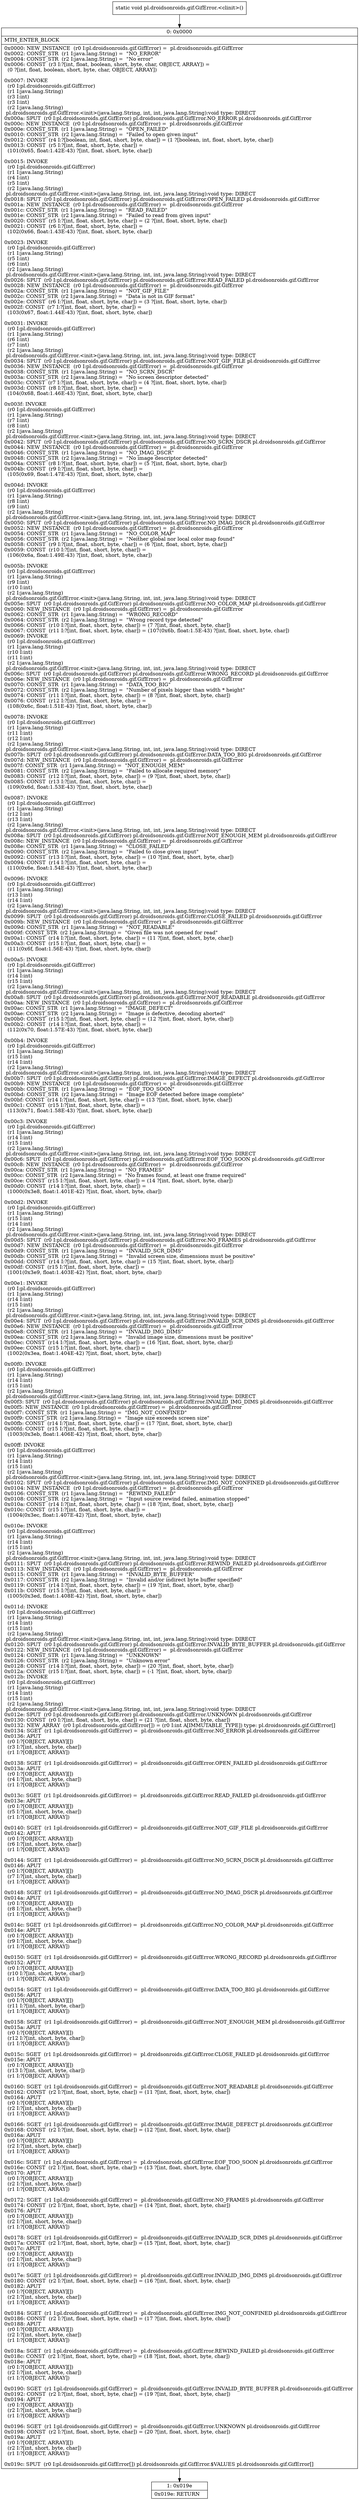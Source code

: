 digraph "CFG forpl.droidsonroids.gif.GifError.\<clinit\>()V" {
Node_0 [shape=record,label="{0\:\ 0x0000|MTH_ENTER_BLOCK\l|0x0000: NEW_INSTANCE  (r0 I:pl.droidsonroids.gif.GifError) =  pl.droidsonroids.gif.GifError \l0x0002: CONST_STR  (r1 I:java.lang.String) =  \"NO_ERROR\" \l0x0004: CONST_STR  (r2 I:java.lang.String) =  \"No error\" \l0x0006: CONST  (r3 I:?[int, float, boolean, short, byte, char, OBJECT, ARRAY]) = \l  (0 ?[int, float, boolean, short, byte, char, OBJECT, ARRAY])\l \l0x0007: INVOKE  \l  (r0 I:pl.droidsonroids.gif.GifError)\l  (r1 I:java.lang.String)\l  (r3 I:int)\l  (r3 I:int)\l  (r2 I:java.lang.String)\l pl.droidsonroids.gif.GifError.\<init\>(java.lang.String, int, int, java.lang.String):void type: DIRECT \l0x000a: SPUT  (r0 I:pl.droidsonroids.gif.GifError) pl.droidsonroids.gif.GifError.NO_ERROR pl.droidsonroids.gif.GifError \l0x000c: NEW_INSTANCE  (r0 I:pl.droidsonroids.gif.GifError) =  pl.droidsonroids.gif.GifError \l0x000e: CONST_STR  (r1 I:java.lang.String) =  \"OPEN_FAILED\" \l0x0010: CONST_STR  (r2 I:java.lang.String) =  \"Failed to open given input\" \l0x0012: CONST  (r4 I:?[boolean, int, float, short, byte, char]) = (1 ?[boolean, int, float, short, byte, char]) \l0x0013: CONST  (r5 I:?[int, float, short, byte, char]) = \l  (101(0x65, float:1.42E\-43) ?[int, float, short, byte, char])\l \l0x0015: INVOKE  \l  (r0 I:pl.droidsonroids.gif.GifError)\l  (r1 I:java.lang.String)\l  (r4 I:int)\l  (r5 I:int)\l  (r2 I:java.lang.String)\l pl.droidsonroids.gif.GifError.\<init\>(java.lang.String, int, int, java.lang.String):void type: DIRECT \l0x0018: SPUT  (r0 I:pl.droidsonroids.gif.GifError) pl.droidsonroids.gif.GifError.OPEN_FAILED pl.droidsonroids.gif.GifError \l0x001a: NEW_INSTANCE  (r0 I:pl.droidsonroids.gif.GifError) =  pl.droidsonroids.gif.GifError \l0x001c: CONST_STR  (r1 I:java.lang.String) =  \"READ_FAILED\" \l0x001e: CONST_STR  (r2 I:java.lang.String) =  \"Failed to read from given input\" \l0x0020: CONST  (r5 I:?[int, float, short, byte, char]) = (2 ?[int, float, short, byte, char]) \l0x0021: CONST  (r6 I:?[int, float, short, byte, char]) = \l  (102(0x66, float:1.43E\-43) ?[int, float, short, byte, char])\l \l0x0023: INVOKE  \l  (r0 I:pl.droidsonroids.gif.GifError)\l  (r1 I:java.lang.String)\l  (r5 I:int)\l  (r6 I:int)\l  (r2 I:java.lang.String)\l pl.droidsonroids.gif.GifError.\<init\>(java.lang.String, int, int, java.lang.String):void type: DIRECT \l0x0026: SPUT  (r0 I:pl.droidsonroids.gif.GifError) pl.droidsonroids.gif.GifError.READ_FAILED pl.droidsonroids.gif.GifError \l0x0028: NEW_INSTANCE  (r0 I:pl.droidsonroids.gif.GifError) =  pl.droidsonroids.gif.GifError \l0x002a: CONST_STR  (r1 I:java.lang.String) =  \"NOT_GIF_FILE\" \l0x002c: CONST_STR  (r2 I:java.lang.String) =  \"Data is not in GIF format\" \l0x002e: CONST  (r6 I:?[int, float, short, byte, char]) = (3 ?[int, float, short, byte, char]) \l0x002f: CONST  (r7 I:?[int, float, short, byte, char]) = \l  (103(0x67, float:1.44E\-43) ?[int, float, short, byte, char])\l \l0x0031: INVOKE  \l  (r0 I:pl.droidsonroids.gif.GifError)\l  (r1 I:java.lang.String)\l  (r6 I:int)\l  (r7 I:int)\l  (r2 I:java.lang.String)\l pl.droidsonroids.gif.GifError.\<init\>(java.lang.String, int, int, java.lang.String):void type: DIRECT \l0x0034: SPUT  (r0 I:pl.droidsonroids.gif.GifError) pl.droidsonroids.gif.GifError.NOT_GIF_FILE pl.droidsonroids.gif.GifError \l0x0036: NEW_INSTANCE  (r0 I:pl.droidsonroids.gif.GifError) =  pl.droidsonroids.gif.GifError \l0x0038: CONST_STR  (r1 I:java.lang.String) =  \"NO_SCRN_DSCR\" \l0x003a: CONST_STR  (r2 I:java.lang.String) =  \"No screen descriptor detected\" \l0x003c: CONST  (r7 I:?[int, float, short, byte, char]) = (4 ?[int, float, short, byte, char]) \l0x003d: CONST  (r8 I:?[int, float, short, byte, char]) = \l  (104(0x68, float:1.46E\-43) ?[int, float, short, byte, char])\l \l0x003f: INVOKE  \l  (r0 I:pl.droidsonroids.gif.GifError)\l  (r1 I:java.lang.String)\l  (r7 I:int)\l  (r8 I:int)\l  (r2 I:java.lang.String)\l pl.droidsonroids.gif.GifError.\<init\>(java.lang.String, int, int, java.lang.String):void type: DIRECT \l0x0042: SPUT  (r0 I:pl.droidsonroids.gif.GifError) pl.droidsonroids.gif.GifError.NO_SCRN_DSCR pl.droidsonroids.gif.GifError \l0x0044: NEW_INSTANCE  (r0 I:pl.droidsonroids.gif.GifError) =  pl.droidsonroids.gif.GifError \l0x0046: CONST_STR  (r1 I:java.lang.String) =  \"NO_IMAG_DSCR\" \l0x0048: CONST_STR  (r2 I:java.lang.String) =  \"No image descriptor detected\" \l0x004a: CONST  (r8 I:?[int, float, short, byte, char]) = (5 ?[int, float, short, byte, char]) \l0x004b: CONST  (r9 I:?[int, float, short, byte, char]) = \l  (105(0x69, float:1.47E\-43) ?[int, float, short, byte, char])\l \l0x004d: INVOKE  \l  (r0 I:pl.droidsonroids.gif.GifError)\l  (r1 I:java.lang.String)\l  (r8 I:int)\l  (r9 I:int)\l  (r2 I:java.lang.String)\l pl.droidsonroids.gif.GifError.\<init\>(java.lang.String, int, int, java.lang.String):void type: DIRECT \l0x0050: SPUT  (r0 I:pl.droidsonroids.gif.GifError) pl.droidsonroids.gif.GifError.NO_IMAG_DSCR pl.droidsonroids.gif.GifError \l0x0052: NEW_INSTANCE  (r0 I:pl.droidsonroids.gif.GifError) =  pl.droidsonroids.gif.GifError \l0x0054: CONST_STR  (r1 I:java.lang.String) =  \"NO_COLOR_MAP\" \l0x0056: CONST_STR  (r2 I:java.lang.String) =  \"Neither global nor local color map found\" \l0x0058: CONST  (r9 I:?[int, float, short, byte, char]) = (6 ?[int, float, short, byte, char]) \l0x0059: CONST  (r10 I:?[int, float, short, byte, char]) = \l  (106(0x6a, float:1.49E\-43) ?[int, float, short, byte, char])\l \l0x005b: INVOKE  \l  (r0 I:pl.droidsonroids.gif.GifError)\l  (r1 I:java.lang.String)\l  (r9 I:int)\l  (r10 I:int)\l  (r2 I:java.lang.String)\l pl.droidsonroids.gif.GifError.\<init\>(java.lang.String, int, int, java.lang.String):void type: DIRECT \l0x005e: SPUT  (r0 I:pl.droidsonroids.gif.GifError) pl.droidsonroids.gif.GifError.NO_COLOR_MAP pl.droidsonroids.gif.GifError \l0x0060: NEW_INSTANCE  (r0 I:pl.droidsonroids.gif.GifError) =  pl.droidsonroids.gif.GifError \l0x0062: CONST_STR  (r1 I:java.lang.String) =  \"WRONG_RECORD\" \l0x0064: CONST_STR  (r2 I:java.lang.String) =  \"Wrong record type detected\" \l0x0066: CONST  (r10 I:?[int, float, short, byte, char]) = (7 ?[int, float, short, byte, char]) \l0x0067: CONST  (r11 I:?[int, float, short, byte, char]) = (107(0x6b, float:1.5E\-43) ?[int, float, short, byte, char]) \l0x0069: INVOKE  \l  (r0 I:pl.droidsonroids.gif.GifError)\l  (r1 I:java.lang.String)\l  (r10 I:int)\l  (r11 I:int)\l  (r2 I:java.lang.String)\l pl.droidsonroids.gif.GifError.\<init\>(java.lang.String, int, int, java.lang.String):void type: DIRECT \l0x006c: SPUT  (r0 I:pl.droidsonroids.gif.GifError) pl.droidsonroids.gif.GifError.WRONG_RECORD pl.droidsonroids.gif.GifError \l0x006e: NEW_INSTANCE  (r0 I:pl.droidsonroids.gif.GifError) =  pl.droidsonroids.gif.GifError \l0x0070: CONST_STR  (r1 I:java.lang.String) =  \"DATA_TOO_BIG\" \l0x0072: CONST_STR  (r2 I:java.lang.String) =  \"Number of pixels bigger than width * height\" \l0x0074: CONST  (r11 I:?[int, float, short, byte, char]) = (8 ?[int, float, short, byte, char]) \l0x0076: CONST  (r12 I:?[int, float, short, byte, char]) = \l  (108(0x6c, float:1.51E\-43) ?[int, float, short, byte, char])\l \l0x0078: INVOKE  \l  (r0 I:pl.droidsonroids.gif.GifError)\l  (r1 I:java.lang.String)\l  (r11 I:int)\l  (r12 I:int)\l  (r2 I:java.lang.String)\l pl.droidsonroids.gif.GifError.\<init\>(java.lang.String, int, int, java.lang.String):void type: DIRECT \l0x007b: SPUT  (r0 I:pl.droidsonroids.gif.GifError) pl.droidsonroids.gif.GifError.DATA_TOO_BIG pl.droidsonroids.gif.GifError \l0x007d: NEW_INSTANCE  (r0 I:pl.droidsonroids.gif.GifError) =  pl.droidsonroids.gif.GifError \l0x007f: CONST_STR  (r1 I:java.lang.String) =  \"NOT_ENOUGH_MEM\" \l0x0081: CONST_STR  (r2 I:java.lang.String) =  \"Failed to allocate required memory\" \l0x0083: CONST  (r12 I:?[int, float, short, byte, char]) = (9 ?[int, float, short, byte, char]) \l0x0085: CONST  (r13 I:?[int, float, short, byte, char]) = \l  (109(0x6d, float:1.53E\-43) ?[int, float, short, byte, char])\l \l0x0087: INVOKE  \l  (r0 I:pl.droidsonroids.gif.GifError)\l  (r1 I:java.lang.String)\l  (r12 I:int)\l  (r13 I:int)\l  (r2 I:java.lang.String)\l pl.droidsonroids.gif.GifError.\<init\>(java.lang.String, int, int, java.lang.String):void type: DIRECT \l0x008a: SPUT  (r0 I:pl.droidsonroids.gif.GifError) pl.droidsonroids.gif.GifError.NOT_ENOUGH_MEM pl.droidsonroids.gif.GifError \l0x008c: NEW_INSTANCE  (r0 I:pl.droidsonroids.gif.GifError) =  pl.droidsonroids.gif.GifError \l0x008e: CONST_STR  (r1 I:java.lang.String) =  \"CLOSE_FAILED\" \l0x0090: CONST_STR  (r2 I:java.lang.String) =  \"Failed to close given input\" \l0x0092: CONST  (r13 I:?[int, float, short, byte, char]) = (10 ?[int, float, short, byte, char]) \l0x0094: CONST  (r14 I:?[int, float, short, byte, char]) = \l  (110(0x6e, float:1.54E\-43) ?[int, float, short, byte, char])\l \l0x0096: INVOKE  \l  (r0 I:pl.droidsonroids.gif.GifError)\l  (r1 I:java.lang.String)\l  (r13 I:int)\l  (r14 I:int)\l  (r2 I:java.lang.String)\l pl.droidsonroids.gif.GifError.\<init\>(java.lang.String, int, int, java.lang.String):void type: DIRECT \l0x0099: SPUT  (r0 I:pl.droidsonroids.gif.GifError) pl.droidsonroids.gif.GifError.CLOSE_FAILED pl.droidsonroids.gif.GifError \l0x009b: NEW_INSTANCE  (r0 I:pl.droidsonroids.gif.GifError) =  pl.droidsonroids.gif.GifError \l0x009d: CONST_STR  (r1 I:java.lang.String) =  \"NOT_READABLE\" \l0x009f: CONST_STR  (r2 I:java.lang.String) =  \"Given file was not opened for read\" \l0x00a1: CONST  (r14 I:?[int, float, short, byte, char]) = (11 ?[int, float, short, byte, char]) \l0x00a3: CONST  (r15 I:?[int, float, short, byte, char]) = \l  (111(0x6f, float:1.56E\-43) ?[int, float, short, byte, char])\l \l0x00a5: INVOKE  \l  (r0 I:pl.droidsonroids.gif.GifError)\l  (r1 I:java.lang.String)\l  (r14 I:int)\l  (r15 I:int)\l  (r2 I:java.lang.String)\l pl.droidsonroids.gif.GifError.\<init\>(java.lang.String, int, int, java.lang.String):void type: DIRECT \l0x00a8: SPUT  (r0 I:pl.droidsonroids.gif.GifError) pl.droidsonroids.gif.GifError.NOT_READABLE pl.droidsonroids.gif.GifError \l0x00aa: NEW_INSTANCE  (r0 I:pl.droidsonroids.gif.GifError) =  pl.droidsonroids.gif.GifError \l0x00ac: CONST_STR  (r1 I:java.lang.String) =  \"IMAGE_DEFECT\" \l0x00ae: CONST_STR  (r2 I:java.lang.String) =  \"Image is defective, decoding aborted\" \l0x00b0: CONST  (r15 I:?[int, float, short, byte, char]) = (12 ?[int, float, short, byte, char]) \l0x00b2: CONST  (r14 I:?[int, float, short, byte, char]) = \l  (112(0x70, float:1.57E\-43) ?[int, float, short, byte, char])\l \l0x00b4: INVOKE  \l  (r0 I:pl.droidsonroids.gif.GifError)\l  (r1 I:java.lang.String)\l  (r15 I:int)\l  (r14 I:int)\l  (r2 I:java.lang.String)\l pl.droidsonroids.gif.GifError.\<init\>(java.lang.String, int, int, java.lang.String):void type: DIRECT \l0x00b7: SPUT  (r0 I:pl.droidsonroids.gif.GifError) pl.droidsonroids.gif.GifError.IMAGE_DEFECT pl.droidsonroids.gif.GifError \l0x00b9: NEW_INSTANCE  (r0 I:pl.droidsonroids.gif.GifError) =  pl.droidsonroids.gif.GifError \l0x00bb: CONST_STR  (r1 I:java.lang.String) =  \"EOF_TOO_SOON\" \l0x00bd: CONST_STR  (r2 I:java.lang.String) =  \"Image EOF detected before image complete\" \l0x00bf: CONST  (r14 I:?[int, float, short, byte, char]) = (13 ?[int, float, short, byte, char]) \l0x00c1: CONST  (r15 I:?[int, float, short, byte, char]) = \l  (113(0x71, float:1.58E\-43) ?[int, float, short, byte, char])\l \l0x00c3: INVOKE  \l  (r0 I:pl.droidsonroids.gif.GifError)\l  (r1 I:java.lang.String)\l  (r14 I:int)\l  (r15 I:int)\l  (r2 I:java.lang.String)\l pl.droidsonroids.gif.GifError.\<init\>(java.lang.String, int, int, java.lang.String):void type: DIRECT \l0x00c6: SPUT  (r0 I:pl.droidsonroids.gif.GifError) pl.droidsonroids.gif.GifError.EOF_TOO_SOON pl.droidsonroids.gif.GifError \l0x00c8: NEW_INSTANCE  (r0 I:pl.droidsonroids.gif.GifError) =  pl.droidsonroids.gif.GifError \l0x00ca: CONST_STR  (r1 I:java.lang.String) =  \"NO_FRAMES\" \l0x00cc: CONST_STR  (r2 I:java.lang.String) =  \"No frames found, at least one frame required\" \l0x00ce: CONST  (r15 I:?[int, float, short, byte, char]) = (14 ?[int, float, short, byte, char]) \l0x00d0: CONST  (r14 I:?[int, float, short, byte, char]) = \l  (1000(0x3e8, float:1.401E\-42) ?[int, float, short, byte, char])\l \l0x00d2: INVOKE  \l  (r0 I:pl.droidsonroids.gif.GifError)\l  (r1 I:java.lang.String)\l  (r15 I:int)\l  (r14 I:int)\l  (r2 I:java.lang.String)\l pl.droidsonroids.gif.GifError.\<init\>(java.lang.String, int, int, java.lang.String):void type: DIRECT \l0x00d5: SPUT  (r0 I:pl.droidsonroids.gif.GifError) pl.droidsonroids.gif.GifError.NO_FRAMES pl.droidsonroids.gif.GifError \l0x00d7: NEW_INSTANCE  (r0 I:pl.droidsonroids.gif.GifError) =  pl.droidsonroids.gif.GifError \l0x00d9: CONST_STR  (r1 I:java.lang.String) =  \"INVALID_SCR_DIMS\" \l0x00db: CONST_STR  (r2 I:java.lang.String) =  \"Invalid screen size, dimensions must be positive\" \l0x00dd: CONST  (r14 I:?[int, float, short, byte, char]) = (15 ?[int, float, short, byte, char]) \l0x00df: CONST  (r15 I:?[int, float, short, byte, char]) = \l  (1001(0x3e9, float:1.403E\-42) ?[int, float, short, byte, char])\l \l0x00e1: INVOKE  \l  (r0 I:pl.droidsonroids.gif.GifError)\l  (r1 I:java.lang.String)\l  (r14 I:int)\l  (r15 I:int)\l  (r2 I:java.lang.String)\l pl.droidsonroids.gif.GifError.\<init\>(java.lang.String, int, int, java.lang.String):void type: DIRECT \l0x00e4: SPUT  (r0 I:pl.droidsonroids.gif.GifError) pl.droidsonroids.gif.GifError.INVALID_SCR_DIMS pl.droidsonroids.gif.GifError \l0x00e6: NEW_INSTANCE  (r0 I:pl.droidsonroids.gif.GifError) =  pl.droidsonroids.gif.GifError \l0x00e8: CONST_STR  (r1 I:java.lang.String) =  \"INVALID_IMG_DIMS\" \l0x00ea: CONST_STR  (r2 I:java.lang.String) =  \"Invalid image size, dimensions must be positive\" \l0x00ec: CONST  (r14 I:?[int, float, short, byte, char]) = (16 ?[int, float, short, byte, char]) \l0x00ee: CONST  (r15 I:?[int, float, short, byte, char]) = \l  (1002(0x3ea, float:1.404E\-42) ?[int, float, short, byte, char])\l \l0x00f0: INVOKE  \l  (r0 I:pl.droidsonroids.gif.GifError)\l  (r1 I:java.lang.String)\l  (r14 I:int)\l  (r15 I:int)\l  (r2 I:java.lang.String)\l pl.droidsonroids.gif.GifError.\<init\>(java.lang.String, int, int, java.lang.String):void type: DIRECT \l0x00f3: SPUT  (r0 I:pl.droidsonroids.gif.GifError) pl.droidsonroids.gif.GifError.INVALID_IMG_DIMS pl.droidsonroids.gif.GifError \l0x00f5: NEW_INSTANCE  (r0 I:pl.droidsonroids.gif.GifError) =  pl.droidsonroids.gif.GifError \l0x00f7: CONST_STR  (r1 I:java.lang.String) =  \"IMG_NOT_CONFINED\" \l0x00f9: CONST_STR  (r2 I:java.lang.String) =  \"Image size exceeds screen size\" \l0x00fb: CONST  (r14 I:?[int, float, short, byte, char]) = (17 ?[int, float, short, byte, char]) \l0x00fd: CONST  (r15 I:?[int, float, short, byte, char]) = \l  (1003(0x3eb, float:1.406E\-42) ?[int, float, short, byte, char])\l \l0x00ff: INVOKE  \l  (r0 I:pl.droidsonroids.gif.GifError)\l  (r1 I:java.lang.String)\l  (r14 I:int)\l  (r15 I:int)\l  (r2 I:java.lang.String)\l pl.droidsonroids.gif.GifError.\<init\>(java.lang.String, int, int, java.lang.String):void type: DIRECT \l0x0102: SPUT  (r0 I:pl.droidsonroids.gif.GifError) pl.droidsonroids.gif.GifError.IMG_NOT_CONFINED pl.droidsonroids.gif.GifError \l0x0104: NEW_INSTANCE  (r0 I:pl.droidsonroids.gif.GifError) =  pl.droidsonroids.gif.GifError \l0x0106: CONST_STR  (r1 I:java.lang.String) =  \"REWIND_FAILED\" \l0x0108: CONST_STR  (r2 I:java.lang.String) =  \"Input source rewind failed, animation stopped\" \l0x010a: CONST  (r14 I:?[int, float, short, byte, char]) = (18 ?[int, float, short, byte, char]) \l0x010c: CONST  (r15 I:?[int, float, short, byte, char]) = \l  (1004(0x3ec, float:1.407E\-42) ?[int, float, short, byte, char])\l \l0x010e: INVOKE  \l  (r0 I:pl.droidsonroids.gif.GifError)\l  (r1 I:java.lang.String)\l  (r14 I:int)\l  (r15 I:int)\l  (r2 I:java.lang.String)\l pl.droidsonroids.gif.GifError.\<init\>(java.lang.String, int, int, java.lang.String):void type: DIRECT \l0x0111: SPUT  (r0 I:pl.droidsonroids.gif.GifError) pl.droidsonroids.gif.GifError.REWIND_FAILED pl.droidsonroids.gif.GifError \l0x0113: NEW_INSTANCE  (r0 I:pl.droidsonroids.gif.GifError) =  pl.droidsonroids.gif.GifError \l0x0115: CONST_STR  (r1 I:java.lang.String) =  \"INVALID_BYTE_BUFFER\" \l0x0117: CONST_STR  (r2 I:java.lang.String) =  \"Invalid and\/or indirect byte buffer specified\" \l0x0119: CONST  (r14 I:?[int, float, short, byte, char]) = (19 ?[int, float, short, byte, char]) \l0x011b: CONST  (r15 I:?[int, float, short, byte, char]) = \l  (1005(0x3ed, float:1.408E\-42) ?[int, float, short, byte, char])\l \l0x011d: INVOKE  \l  (r0 I:pl.droidsonroids.gif.GifError)\l  (r1 I:java.lang.String)\l  (r14 I:int)\l  (r15 I:int)\l  (r2 I:java.lang.String)\l pl.droidsonroids.gif.GifError.\<init\>(java.lang.String, int, int, java.lang.String):void type: DIRECT \l0x0120: SPUT  (r0 I:pl.droidsonroids.gif.GifError) pl.droidsonroids.gif.GifError.INVALID_BYTE_BUFFER pl.droidsonroids.gif.GifError \l0x0122: NEW_INSTANCE  (r0 I:pl.droidsonroids.gif.GifError) =  pl.droidsonroids.gif.GifError \l0x0124: CONST_STR  (r1 I:java.lang.String) =  \"UNKNOWN\" \l0x0126: CONST_STR  (r2 I:java.lang.String) =  \"Unknown error\" \l0x0128: CONST  (r14 I:?[int, float, short, byte, char]) = (20 ?[int, float, short, byte, char]) \l0x012a: CONST  (r15 I:?[int, float, short, byte, char]) = (\-1 ?[int, float, short, byte, char]) \l0x012b: INVOKE  \l  (r0 I:pl.droidsonroids.gif.GifError)\l  (r1 I:java.lang.String)\l  (r14 I:int)\l  (r15 I:int)\l  (r2 I:java.lang.String)\l pl.droidsonroids.gif.GifError.\<init\>(java.lang.String, int, int, java.lang.String):void type: DIRECT \l0x012e: SPUT  (r0 I:pl.droidsonroids.gif.GifError) pl.droidsonroids.gif.GifError.UNKNOWN pl.droidsonroids.gif.GifError \l0x0130: CONST  (r0 I:?[int, float, short, byte, char]) = (21 ?[int, float, short, byte, char]) \l0x0132: NEW_ARRAY  (r0 I:pl.droidsonroids.gif.GifError[]) = (r0 I:int A[IMMUTABLE_TYPE]) type: pl.droidsonroids.gif.GifError[] \l0x0134: SGET  (r1 I:pl.droidsonroids.gif.GifError) =  pl.droidsonroids.gif.GifError.NO_ERROR pl.droidsonroids.gif.GifError \l0x0136: APUT  \l  (r0 I:?[OBJECT, ARRAY][])\l  (r3 I:?[int, short, byte, char])\l  (r1 I:?[OBJECT, ARRAY])\l \l0x0138: SGET  (r1 I:pl.droidsonroids.gif.GifError) =  pl.droidsonroids.gif.GifError.OPEN_FAILED pl.droidsonroids.gif.GifError \l0x013a: APUT  \l  (r0 I:?[OBJECT, ARRAY][])\l  (r4 I:?[int, short, byte, char])\l  (r1 I:?[OBJECT, ARRAY])\l \l0x013c: SGET  (r1 I:pl.droidsonroids.gif.GifError) =  pl.droidsonroids.gif.GifError.READ_FAILED pl.droidsonroids.gif.GifError \l0x013e: APUT  \l  (r0 I:?[OBJECT, ARRAY][])\l  (r5 I:?[int, short, byte, char])\l  (r1 I:?[OBJECT, ARRAY])\l \l0x0140: SGET  (r1 I:pl.droidsonroids.gif.GifError) =  pl.droidsonroids.gif.GifError.NOT_GIF_FILE pl.droidsonroids.gif.GifError \l0x0142: APUT  \l  (r0 I:?[OBJECT, ARRAY][])\l  (r6 I:?[int, short, byte, char])\l  (r1 I:?[OBJECT, ARRAY])\l \l0x0144: SGET  (r1 I:pl.droidsonroids.gif.GifError) =  pl.droidsonroids.gif.GifError.NO_SCRN_DSCR pl.droidsonroids.gif.GifError \l0x0146: APUT  \l  (r0 I:?[OBJECT, ARRAY][])\l  (r7 I:?[int, short, byte, char])\l  (r1 I:?[OBJECT, ARRAY])\l \l0x0148: SGET  (r1 I:pl.droidsonroids.gif.GifError) =  pl.droidsonroids.gif.GifError.NO_IMAG_DSCR pl.droidsonroids.gif.GifError \l0x014a: APUT  \l  (r0 I:?[OBJECT, ARRAY][])\l  (r8 I:?[int, short, byte, char])\l  (r1 I:?[OBJECT, ARRAY])\l \l0x014c: SGET  (r1 I:pl.droidsonroids.gif.GifError) =  pl.droidsonroids.gif.GifError.NO_COLOR_MAP pl.droidsonroids.gif.GifError \l0x014e: APUT  \l  (r0 I:?[OBJECT, ARRAY][])\l  (r9 I:?[int, short, byte, char])\l  (r1 I:?[OBJECT, ARRAY])\l \l0x0150: SGET  (r1 I:pl.droidsonroids.gif.GifError) =  pl.droidsonroids.gif.GifError.WRONG_RECORD pl.droidsonroids.gif.GifError \l0x0152: APUT  \l  (r0 I:?[OBJECT, ARRAY][])\l  (r10 I:?[int, short, byte, char])\l  (r1 I:?[OBJECT, ARRAY])\l \l0x0154: SGET  (r1 I:pl.droidsonroids.gif.GifError) =  pl.droidsonroids.gif.GifError.DATA_TOO_BIG pl.droidsonroids.gif.GifError \l0x0156: APUT  \l  (r0 I:?[OBJECT, ARRAY][])\l  (r11 I:?[int, short, byte, char])\l  (r1 I:?[OBJECT, ARRAY])\l \l0x0158: SGET  (r1 I:pl.droidsonroids.gif.GifError) =  pl.droidsonroids.gif.GifError.NOT_ENOUGH_MEM pl.droidsonroids.gif.GifError \l0x015a: APUT  \l  (r0 I:?[OBJECT, ARRAY][])\l  (r12 I:?[int, short, byte, char])\l  (r1 I:?[OBJECT, ARRAY])\l \l0x015c: SGET  (r1 I:pl.droidsonroids.gif.GifError) =  pl.droidsonroids.gif.GifError.CLOSE_FAILED pl.droidsonroids.gif.GifError \l0x015e: APUT  \l  (r0 I:?[OBJECT, ARRAY][])\l  (r13 I:?[int, short, byte, char])\l  (r1 I:?[OBJECT, ARRAY])\l \l0x0160: SGET  (r1 I:pl.droidsonroids.gif.GifError) =  pl.droidsonroids.gif.GifError.NOT_READABLE pl.droidsonroids.gif.GifError \l0x0162: CONST  (r2 I:?[int, float, short, byte, char]) = (11 ?[int, float, short, byte, char]) \l0x0164: APUT  \l  (r0 I:?[OBJECT, ARRAY][])\l  (r2 I:?[int, short, byte, char])\l  (r1 I:?[OBJECT, ARRAY])\l \l0x0166: SGET  (r1 I:pl.droidsonroids.gif.GifError) =  pl.droidsonroids.gif.GifError.IMAGE_DEFECT pl.droidsonroids.gif.GifError \l0x0168: CONST  (r2 I:?[int, float, short, byte, char]) = (12 ?[int, float, short, byte, char]) \l0x016a: APUT  \l  (r0 I:?[OBJECT, ARRAY][])\l  (r2 I:?[int, short, byte, char])\l  (r1 I:?[OBJECT, ARRAY])\l \l0x016c: SGET  (r1 I:pl.droidsonroids.gif.GifError) =  pl.droidsonroids.gif.GifError.EOF_TOO_SOON pl.droidsonroids.gif.GifError \l0x016e: CONST  (r2 I:?[int, float, short, byte, char]) = (13 ?[int, float, short, byte, char]) \l0x0170: APUT  \l  (r0 I:?[OBJECT, ARRAY][])\l  (r2 I:?[int, short, byte, char])\l  (r1 I:?[OBJECT, ARRAY])\l \l0x0172: SGET  (r1 I:pl.droidsonroids.gif.GifError) =  pl.droidsonroids.gif.GifError.NO_FRAMES pl.droidsonroids.gif.GifError \l0x0174: CONST  (r2 I:?[int, float, short, byte, char]) = (14 ?[int, float, short, byte, char]) \l0x0176: APUT  \l  (r0 I:?[OBJECT, ARRAY][])\l  (r2 I:?[int, short, byte, char])\l  (r1 I:?[OBJECT, ARRAY])\l \l0x0178: SGET  (r1 I:pl.droidsonroids.gif.GifError) =  pl.droidsonroids.gif.GifError.INVALID_SCR_DIMS pl.droidsonroids.gif.GifError \l0x017a: CONST  (r2 I:?[int, float, short, byte, char]) = (15 ?[int, float, short, byte, char]) \l0x017c: APUT  \l  (r0 I:?[OBJECT, ARRAY][])\l  (r2 I:?[int, short, byte, char])\l  (r1 I:?[OBJECT, ARRAY])\l \l0x017e: SGET  (r1 I:pl.droidsonroids.gif.GifError) =  pl.droidsonroids.gif.GifError.INVALID_IMG_DIMS pl.droidsonroids.gif.GifError \l0x0180: CONST  (r2 I:?[int, float, short, byte, char]) = (16 ?[int, float, short, byte, char]) \l0x0182: APUT  \l  (r0 I:?[OBJECT, ARRAY][])\l  (r2 I:?[int, short, byte, char])\l  (r1 I:?[OBJECT, ARRAY])\l \l0x0184: SGET  (r1 I:pl.droidsonroids.gif.GifError) =  pl.droidsonroids.gif.GifError.IMG_NOT_CONFINED pl.droidsonroids.gif.GifError \l0x0186: CONST  (r2 I:?[int, float, short, byte, char]) = (17 ?[int, float, short, byte, char]) \l0x0188: APUT  \l  (r0 I:?[OBJECT, ARRAY][])\l  (r2 I:?[int, short, byte, char])\l  (r1 I:?[OBJECT, ARRAY])\l \l0x018a: SGET  (r1 I:pl.droidsonroids.gif.GifError) =  pl.droidsonroids.gif.GifError.REWIND_FAILED pl.droidsonroids.gif.GifError \l0x018c: CONST  (r2 I:?[int, float, short, byte, char]) = (18 ?[int, float, short, byte, char]) \l0x018e: APUT  \l  (r0 I:?[OBJECT, ARRAY][])\l  (r2 I:?[int, short, byte, char])\l  (r1 I:?[OBJECT, ARRAY])\l \l0x0190: SGET  (r1 I:pl.droidsonroids.gif.GifError) =  pl.droidsonroids.gif.GifError.INVALID_BYTE_BUFFER pl.droidsonroids.gif.GifError \l0x0192: CONST  (r2 I:?[int, float, short, byte, char]) = (19 ?[int, float, short, byte, char]) \l0x0194: APUT  \l  (r0 I:?[OBJECT, ARRAY][])\l  (r2 I:?[int, short, byte, char])\l  (r1 I:?[OBJECT, ARRAY])\l \l0x0196: SGET  (r1 I:pl.droidsonroids.gif.GifError) =  pl.droidsonroids.gif.GifError.UNKNOWN pl.droidsonroids.gif.GifError \l0x0198: CONST  (r2 I:?[int, float, short, byte, char]) = (20 ?[int, float, short, byte, char]) \l0x019a: APUT  \l  (r0 I:?[OBJECT, ARRAY][])\l  (r2 I:?[int, short, byte, char])\l  (r1 I:?[OBJECT, ARRAY])\l \l0x019c: SPUT  (r0 I:pl.droidsonroids.gif.GifError[]) pl.droidsonroids.gif.GifError.$VALUES pl.droidsonroids.gif.GifError[] \l}"];
Node_1 [shape=record,label="{1\:\ 0x019e|0x019e: RETURN   \l}"];
MethodNode[shape=record,label="{static void pl.droidsonroids.gif.GifError.\<clinit\>() }"];
MethodNode -> Node_0;
Node_0 -> Node_1;
}

